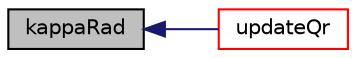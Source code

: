 digraph "kappaRad"
{
  bgcolor="transparent";
  edge [fontname="Helvetica",fontsize="10",labelfontname="Helvetica",labelfontsize="10"];
  node [fontname="Helvetica",fontsize="10",shape=record];
  rankdir="LR";
  Node1546 [label="kappaRad",height=0.2,width=0.4,color="black", fillcolor="grey75", style="filled", fontcolor="black"];
  Node1546 -> Node1547 [dir="back",color="midnightblue",fontsize="10",style="solid",fontname="Helvetica"];
  Node1547 [label="updateQr",height=0.2,width=0.4,color="red",URL="$a30053.html#a7f226e9587fdbd0707a2d93c76e91aaf",tooltip="Update radiative flux in pyrolysis region. "];
}
